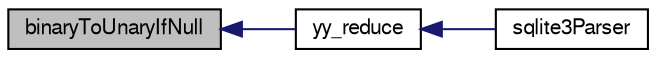 digraph "binaryToUnaryIfNull"
{
  edge [fontname="FreeSans",fontsize="10",labelfontname="FreeSans",labelfontsize="10"];
  node [fontname="FreeSans",fontsize="10",shape=record];
  rankdir="LR";
  Node21531 [label="binaryToUnaryIfNull",height=0.2,width=0.4,color="black", fillcolor="grey75", style="filled", fontcolor="black"];
  Node21531 -> Node21532 [dir="back",color="midnightblue",fontsize="10",style="solid",fontname="FreeSans"];
  Node21532 [label="yy_reduce",height=0.2,width=0.4,color="black", fillcolor="white", style="filled",URL="$sqlite3_8c.html#a7c419a9b25711c666a9a2449ef377f14"];
  Node21532 -> Node21533 [dir="back",color="midnightblue",fontsize="10",style="solid",fontname="FreeSans"];
  Node21533 [label="sqlite3Parser",height=0.2,width=0.4,color="black", fillcolor="white", style="filled",URL="$sqlite3_8c.html#a0327d71a5fabe0b6a343d78a2602e72a"];
}
